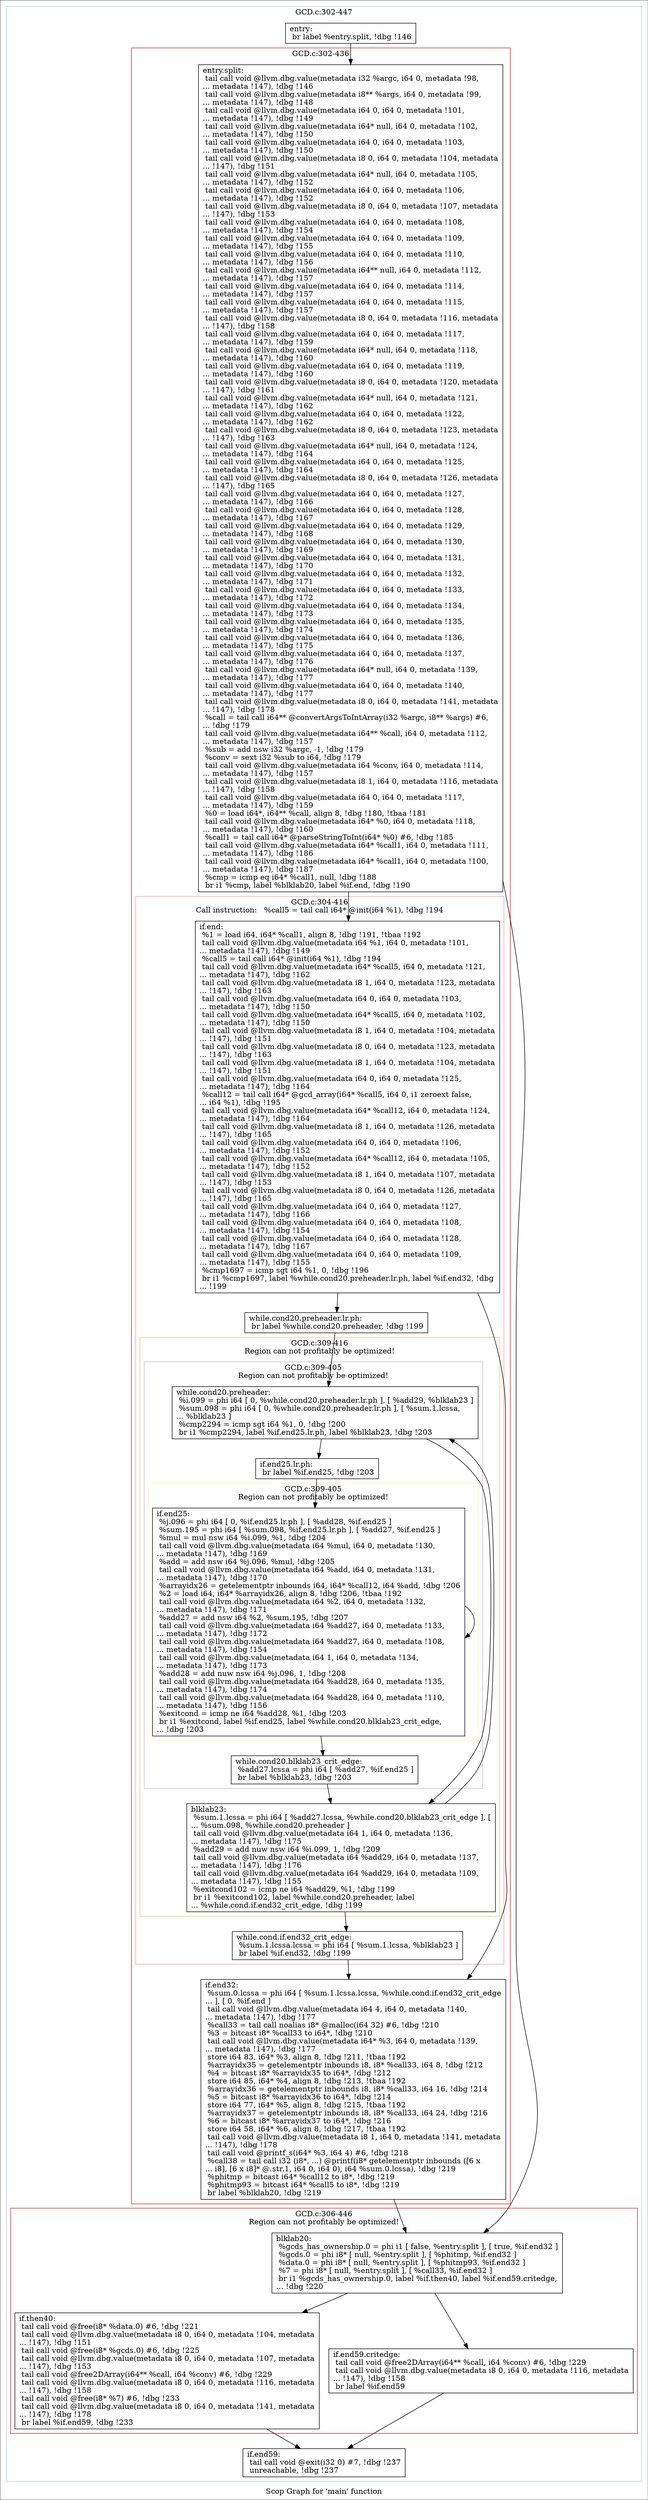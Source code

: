 digraph "Scop Graph for 'main' function" {
	label="Scop Graph for 'main' function";

	Node0x9c8f2b0 [shape=record,label="{entry:\l  br label %entry.split, !dbg !146\l}"];
	Node0x9c8f2b0 -> Node0x9ca1ca0;
	Node0x9ca1ca0 [shape=record,label="{entry.split:                                      \l  tail call void @llvm.dbg.value(metadata i32 %argc, i64 0, metadata !98,\l... metadata !147), !dbg !146\l  tail call void @llvm.dbg.value(metadata i8** %args, i64 0, metadata !99,\l... metadata !147), !dbg !148\l  tail call void @llvm.dbg.value(metadata i64 0, i64 0, metadata !101,\l... metadata !147), !dbg !149\l  tail call void @llvm.dbg.value(metadata i64* null, i64 0, metadata !102,\l... metadata !147), !dbg !150\l  tail call void @llvm.dbg.value(metadata i64 0, i64 0, metadata !103,\l... metadata !147), !dbg !150\l  tail call void @llvm.dbg.value(metadata i8 0, i64 0, metadata !104, metadata\l... !147), !dbg !151\l  tail call void @llvm.dbg.value(metadata i64* null, i64 0, metadata !105,\l... metadata !147), !dbg !152\l  tail call void @llvm.dbg.value(metadata i64 0, i64 0, metadata !106,\l... metadata !147), !dbg !152\l  tail call void @llvm.dbg.value(metadata i8 0, i64 0, metadata !107, metadata\l... !147), !dbg !153\l  tail call void @llvm.dbg.value(metadata i64 0, i64 0, metadata !108,\l... metadata !147), !dbg !154\l  tail call void @llvm.dbg.value(metadata i64 0, i64 0, metadata !109,\l... metadata !147), !dbg !155\l  tail call void @llvm.dbg.value(metadata i64 0, i64 0, metadata !110,\l... metadata !147), !dbg !156\l  tail call void @llvm.dbg.value(metadata i64** null, i64 0, metadata !112,\l... metadata !147), !dbg !157\l  tail call void @llvm.dbg.value(metadata i64 0, i64 0, metadata !114,\l... metadata !147), !dbg !157\l  tail call void @llvm.dbg.value(metadata i64 0, i64 0, metadata !115,\l... metadata !147), !dbg !157\l  tail call void @llvm.dbg.value(metadata i8 0, i64 0, metadata !116, metadata\l... !147), !dbg !158\l  tail call void @llvm.dbg.value(metadata i64 0, i64 0, metadata !117,\l... metadata !147), !dbg !159\l  tail call void @llvm.dbg.value(metadata i64* null, i64 0, metadata !118,\l... metadata !147), !dbg !160\l  tail call void @llvm.dbg.value(metadata i64 0, i64 0, metadata !119,\l... metadata !147), !dbg !160\l  tail call void @llvm.dbg.value(metadata i8 0, i64 0, metadata !120, metadata\l... !147), !dbg !161\l  tail call void @llvm.dbg.value(metadata i64* null, i64 0, metadata !121,\l... metadata !147), !dbg !162\l  tail call void @llvm.dbg.value(metadata i64 0, i64 0, metadata !122,\l... metadata !147), !dbg !162\l  tail call void @llvm.dbg.value(metadata i8 0, i64 0, metadata !123, metadata\l... !147), !dbg !163\l  tail call void @llvm.dbg.value(metadata i64* null, i64 0, metadata !124,\l... metadata !147), !dbg !164\l  tail call void @llvm.dbg.value(metadata i64 0, i64 0, metadata !125,\l... metadata !147), !dbg !164\l  tail call void @llvm.dbg.value(metadata i8 0, i64 0, metadata !126, metadata\l... !147), !dbg !165\l  tail call void @llvm.dbg.value(metadata i64 0, i64 0, metadata !127,\l... metadata !147), !dbg !166\l  tail call void @llvm.dbg.value(metadata i64 0, i64 0, metadata !128,\l... metadata !147), !dbg !167\l  tail call void @llvm.dbg.value(metadata i64 0, i64 0, metadata !129,\l... metadata !147), !dbg !168\l  tail call void @llvm.dbg.value(metadata i64 0, i64 0, metadata !130,\l... metadata !147), !dbg !169\l  tail call void @llvm.dbg.value(metadata i64 0, i64 0, metadata !131,\l... metadata !147), !dbg !170\l  tail call void @llvm.dbg.value(metadata i64 0, i64 0, metadata !132,\l... metadata !147), !dbg !171\l  tail call void @llvm.dbg.value(metadata i64 0, i64 0, metadata !133,\l... metadata !147), !dbg !172\l  tail call void @llvm.dbg.value(metadata i64 0, i64 0, metadata !134,\l... metadata !147), !dbg !173\l  tail call void @llvm.dbg.value(metadata i64 0, i64 0, metadata !135,\l... metadata !147), !dbg !174\l  tail call void @llvm.dbg.value(metadata i64 0, i64 0, metadata !136,\l... metadata !147), !dbg !175\l  tail call void @llvm.dbg.value(metadata i64 0, i64 0, metadata !137,\l... metadata !147), !dbg !176\l  tail call void @llvm.dbg.value(metadata i64* null, i64 0, metadata !139,\l... metadata !147), !dbg !177\l  tail call void @llvm.dbg.value(metadata i64 0, i64 0, metadata !140,\l... metadata !147), !dbg !177\l  tail call void @llvm.dbg.value(metadata i8 0, i64 0, metadata !141, metadata\l... !147), !dbg !178\l  %call = tail call i64** @convertArgsToIntArray(i32 %argc, i8** %args) #6,\l... !dbg !179\l  tail call void @llvm.dbg.value(metadata i64** %call, i64 0, metadata !112,\l... metadata !147), !dbg !157\l  %sub = add nsw i32 %argc, -1, !dbg !179\l  %conv = sext i32 %sub to i64, !dbg !179\l  tail call void @llvm.dbg.value(metadata i64 %conv, i64 0, metadata !114,\l... metadata !147), !dbg !157\l  tail call void @llvm.dbg.value(metadata i8 1, i64 0, metadata !116, metadata\l... !147), !dbg !158\l  tail call void @llvm.dbg.value(metadata i64 0, i64 0, metadata !117,\l... metadata !147), !dbg !159\l  %0 = load i64*, i64** %call, align 8, !dbg !180, !tbaa !181\l  tail call void @llvm.dbg.value(metadata i64* %0, i64 0, metadata !118,\l... metadata !147), !dbg !160\l  %call1 = tail call i64* @parseStringToInt(i64* %0) #6, !dbg !185\l  tail call void @llvm.dbg.value(metadata i64* %call1, i64 0, metadata !111,\l... metadata !147), !dbg !186\l  tail call void @llvm.dbg.value(metadata i64* %call1, i64 0, metadata !100,\l... metadata !147), !dbg !187\l  %cmp = icmp eq i64* %call1, null, !dbg !188\l  br i1 %cmp, label %blklab20, label %if.end, !dbg !190\l}"];
	Node0x9ca1ca0 -> Node0x9c6b540;
	Node0x9ca1ca0 -> Node0x9c824c0;
	Node0x9c6b540 [shape=record,label="{blklab20:                                         \l  %gcds_has_ownership.0 = phi i1 [ false, %entry.split ], [ true, %if.end32 ]\l  %gcds.0 = phi i8* [ null, %entry.split ], [ %phitmp, %if.end32 ]\l  %data.0 = phi i8* [ null, %entry.split ], [ %phitmp93, %if.end32 ]\l  %7 = phi i8* [ null, %entry.split ], [ %call33, %if.end32 ]\l  br i1 %gcds_has_ownership.0, label %if.then40, label %if.end59.critedge,\l... !dbg !220\l}"];
	Node0x9c6b540 -> Node0x9cb0310;
	Node0x9c6b540 -> Node0x9c50a40;
	Node0x9cb0310 [shape=record,label="{if.then40:                                        \l  tail call void @free(i8* %data.0) #6, !dbg !221\l  tail call void @llvm.dbg.value(metadata i8 0, i64 0, metadata !104, metadata\l... !147), !dbg !151\l  tail call void @free(i8* %gcds.0) #6, !dbg !225\l  tail call void @llvm.dbg.value(metadata i8 0, i64 0, metadata !107, metadata\l... !147), !dbg !153\l  tail call void @free2DArray(i64** %call, i64 %conv) #6, !dbg !229\l  tail call void @llvm.dbg.value(metadata i8 0, i64 0, metadata !116, metadata\l... !147), !dbg !158\l  tail call void @free(i8* %7) #6, !dbg !233\l  tail call void @llvm.dbg.value(metadata i8 0, i64 0, metadata !141, metadata\l... !147), !dbg !178\l  br label %if.end59, !dbg !233\l}"];
	Node0x9cb0310 -> Node0x9c7f410;
	Node0x9c7f410 [shape=record,label="{if.end59:                                         \l  tail call void @exit(i32 0) #7, !dbg !237\l  unreachable, !dbg !237\l}"];
	Node0x9c50a40 [shape=record,label="{if.end59.critedge:                                \l  tail call void @free2DArray(i64** %call, i64 %conv) #6, !dbg !229\l  tail call void @llvm.dbg.value(metadata i8 0, i64 0, metadata !116, metadata\l... !147), !dbg !158\l  br label %if.end59\l}"];
	Node0x9c50a40 -> Node0x9c7f410;
	Node0x9c824c0 [shape=record,label="{if.end:                                           \l  %1 = load i64, i64* %call1, align 8, !dbg !191, !tbaa !192\l  tail call void @llvm.dbg.value(metadata i64 %1, i64 0, metadata !101,\l... metadata !147), !dbg !149\l  %call5 = tail call i64* @init(i64 %1), !dbg !194\l  tail call void @llvm.dbg.value(metadata i64* %call5, i64 0, metadata !121,\l... metadata !147), !dbg !162\l  tail call void @llvm.dbg.value(metadata i8 1, i64 0, metadata !123, metadata\l... !147), !dbg !163\l  tail call void @llvm.dbg.value(metadata i64 0, i64 0, metadata !103,\l... metadata !147), !dbg !150\l  tail call void @llvm.dbg.value(metadata i64* %call5, i64 0, metadata !102,\l... metadata !147), !dbg !150\l  tail call void @llvm.dbg.value(metadata i8 1, i64 0, metadata !104, metadata\l... !147), !dbg !151\l  tail call void @llvm.dbg.value(metadata i8 0, i64 0, metadata !123, metadata\l... !147), !dbg !163\l  tail call void @llvm.dbg.value(metadata i8 1, i64 0, metadata !104, metadata\l... !147), !dbg !151\l  tail call void @llvm.dbg.value(metadata i64 0, i64 0, metadata !125,\l... metadata !147), !dbg !164\l  %call12 = tail call i64* @gcd_array(i64* %call5, i64 0, i1 zeroext false,\l... i64 %1), !dbg !195\l  tail call void @llvm.dbg.value(metadata i64* %call12, i64 0, metadata !124,\l... metadata !147), !dbg !164\l  tail call void @llvm.dbg.value(metadata i8 1, i64 0, metadata !126, metadata\l... !147), !dbg !165\l  tail call void @llvm.dbg.value(metadata i64 0, i64 0, metadata !106,\l... metadata !147), !dbg !152\l  tail call void @llvm.dbg.value(metadata i64* %call12, i64 0, metadata !105,\l... metadata !147), !dbg !152\l  tail call void @llvm.dbg.value(metadata i8 1, i64 0, metadata !107, metadata\l... !147), !dbg !153\l  tail call void @llvm.dbg.value(metadata i8 0, i64 0, metadata !126, metadata\l... !147), !dbg !165\l  tail call void @llvm.dbg.value(metadata i64 0, i64 0, metadata !127,\l... metadata !147), !dbg !166\l  tail call void @llvm.dbg.value(metadata i64 0, i64 0, metadata !108,\l... metadata !147), !dbg !154\l  tail call void @llvm.dbg.value(metadata i64 0, i64 0, metadata !128,\l... metadata !147), !dbg !167\l  tail call void @llvm.dbg.value(metadata i64 0, i64 0, metadata !109,\l... metadata !147), !dbg !155\l  %cmp1697 = icmp sgt i64 %1, 0, !dbg !196\l  br i1 %cmp1697, label %while.cond20.preheader.lr.ph, label %if.end32, !dbg\l... !199\l}"];
	Node0x9c824c0 -> Node0x9c7f4d0;
	Node0x9c824c0 -> Node0x9c8ffa0;
	Node0x9c7f4d0 [shape=record,label="{while.cond20.preheader.lr.ph:                     \l  br label %while.cond20.preheader, !dbg !199\l}"];
	Node0x9c7f4d0 -> Node0x9c8a890;
	Node0x9c8a890 [shape=record,label="{while.cond20.preheader:                           \l  %i.099 = phi i64 [ 0, %while.cond20.preheader.lr.ph ], [ %add29, %blklab23 ]\l  %sum.098 = phi i64 [ 0, %while.cond20.preheader.lr.ph ], [ %sum.1.lcssa,\l... %blklab23 ]\l  %cmp2294 = icmp sgt i64 %1, 0, !dbg !200\l  br i1 %cmp2294, label %if.end25.lr.ph, label %blklab23, !dbg !203\l}"];
	Node0x9c8a890 -> Node0x9c53570;
	Node0x9c8a890 -> Node0x9c7d640;
	Node0x9c53570 [shape=record,label="{if.end25.lr.ph:                                   \l  br label %if.end25, !dbg !203\l}"];
	Node0x9c53570 -> Node0x9c5ae70;
	Node0x9c5ae70 [shape=record,label="{if.end25:                                         \l  %j.096 = phi i64 [ 0, %if.end25.lr.ph ], [ %add28, %if.end25 ]\l  %sum.195 = phi i64 [ %sum.098, %if.end25.lr.ph ], [ %add27, %if.end25 ]\l  %mul = mul nsw i64 %i.099, %1, !dbg !204\l  tail call void @llvm.dbg.value(metadata i64 %mul, i64 0, metadata !130,\l... metadata !147), !dbg !169\l  %add = add nsw i64 %j.096, %mul, !dbg !205\l  tail call void @llvm.dbg.value(metadata i64 %add, i64 0, metadata !131,\l... metadata !147), !dbg !170\l  %arrayidx26 = getelementptr inbounds i64, i64* %call12, i64 %add, !dbg !206\l  %2 = load i64, i64* %arrayidx26, align 8, !dbg !206, !tbaa !192\l  tail call void @llvm.dbg.value(metadata i64 %2, i64 0, metadata !132,\l... metadata !147), !dbg !171\l  %add27 = add nsw i64 %2, %sum.195, !dbg !207\l  tail call void @llvm.dbg.value(metadata i64 %add27, i64 0, metadata !133,\l... metadata !147), !dbg !172\l  tail call void @llvm.dbg.value(metadata i64 %add27, i64 0, metadata !108,\l... metadata !147), !dbg !154\l  tail call void @llvm.dbg.value(metadata i64 1, i64 0, metadata !134,\l... metadata !147), !dbg !173\l  %add28 = add nuw nsw i64 %j.096, 1, !dbg !208\l  tail call void @llvm.dbg.value(metadata i64 %add28, i64 0, metadata !135,\l... metadata !147), !dbg !174\l  tail call void @llvm.dbg.value(metadata i64 %add28, i64 0, metadata !110,\l... metadata !147), !dbg !156\l  %exitcond = icmp ne i64 %add28, %1, !dbg !203\l  br i1 %exitcond, label %if.end25, label %while.cond20.blklab23_crit_edge,\l... !dbg !203\l}"];
	Node0x9c5ae70 -> Node0x9c5ae70[constraint=false];
	Node0x9c5ae70 -> Node0x9c73890;
	Node0x9c73890 [shape=record,label="{while.cond20.blklab23_crit_edge:                  \l  %add27.lcssa = phi i64 [ %add27, %if.end25 ]\l  br label %blklab23, !dbg !203\l}"];
	Node0x9c73890 -> Node0x9c7d640;
	Node0x9c7d640 [shape=record,label="{blklab23:                                         \l  %sum.1.lcssa = phi i64 [ %add27.lcssa, %while.cond20.blklab23_crit_edge ], [\l... %sum.098, %while.cond20.preheader ]\l  tail call void @llvm.dbg.value(metadata i64 1, i64 0, metadata !136,\l... metadata !147), !dbg !175\l  %add29 = add nuw nsw i64 %i.099, 1, !dbg !209\l  tail call void @llvm.dbg.value(metadata i64 %add29, i64 0, metadata !137,\l... metadata !147), !dbg !176\l  tail call void @llvm.dbg.value(metadata i64 %add29, i64 0, metadata !109,\l... metadata !147), !dbg !155\l  %exitcond102 = icmp ne i64 %add29, %1, !dbg !199\l  br i1 %exitcond102, label %while.cond20.preheader, label\l... %while.cond.if.end32_crit_edge, !dbg !199\l}"];
	Node0x9c7d640 -> Node0x9c8a890[constraint=false];
	Node0x9c7d640 -> Node0x9c8ab70;
	Node0x9c8ab70 [shape=record,label="{while.cond.if.end32_crit_edge:                    \l  %sum.1.lcssa.lcssa = phi i64 [ %sum.1.lcssa, %blklab23 ]\l  br label %if.end32, !dbg !199\l}"];
	Node0x9c8ab70 -> Node0x9c8ffa0;
	Node0x9c8ffa0 [shape=record,label="{if.end32:                                         \l  %sum.0.lcssa = phi i64 [ %sum.1.lcssa.lcssa, %while.cond.if.end32_crit_edge\l... ], [ 0, %if.end ]\l  tail call void @llvm.dbg.value(metadata i64 4, i64 0, metadata !140,\l... metadata !147), !dbg !177\l  %call33 = tail call noalias i8* @malloc(i64 32) #6, !dbg !210\l  %3 = bitcast i8* %call33 to i64*, !dbg !210\l  tail call void @llvm.dbg.value(metadata i64* %3, i64 0, metadata !139,\l... metadata !147), !dbg !177\l  store i64 83, i64* %3, align 8, !dbg !211, !tbaa !192\l  %arrayidx35 = getelementptr inbounds i8, i8* %call33, i64 8, !dbg !212\l  %4 = bitcast i8* %arrayidx35 to i64*, !dbg !212\l  store i64 85, i64* %4, align 8, !dbg !213, !tbaa !192\l  %arrayidx36 = getelementptr inbounds i8, i8* %call33, i64 16, !dbg !214\l  %5 = bitcast i8* %arrayidx36 to i64*, !dbg !214\l  store i64 77, i64* %5, align 8, !dbg !215, !tbaa !192\l  %arrayidx37 = getelementptr inbounds i8, i8* %call33, i64 24, !dbg !216\l  %6 = bitcast i8* %arrayidx37 to i64*, !dbg !216\l  store i64 58, i64* %6, align 8, !dbg !217, !tbaa !192\l  tail call void @llvm.dbg.value(metadata i8 1, i64 0, metadata !141, metadata\l... !147), !dbg !178\l  tail call void @printf_s(i64* %3, i64 4) #6, !dbg !218\l  %call38 = tail call i32 (i8*, ...) @printf(i8* getelementptr inbounds ([6 x\l... i8], [6 x i8]* @.str.1, i64 0, i64 0), i64 %sum.0.lcssa), !dbg !219\l  %phitmp = bitcast i64* %call12 to i8*, !dbg !219\l  %phitmp93 = bitcast i64* %call5 to i8*, !dbg !219\l  br label %blklab20, !dbg !219\l}"];
	Node0x9c8ffa0 -> Node0x9c6b540;
	colorscheme = "paired12"
        subgraph cluster_0x9c56970 {
          label = "GCD.c:302-447
";
          style = solid;
          color = 1
          subgraph cluster_0x9c6e1a0 {
            label = "GCD.c:302-436
";
            style = solid;
            color = 6
            subgraph cluster_0x9c959f0 {
              label = "GCD.c:304-416
Call instruction:   %call5 = tail call i64* @init(i64 %1), !dbg !194";
              style = solid;
              color = 5
              subgraph cluster_0x9cac870 {
                label = "GCD.c:309-416
Region can not profitably be optimized!";
                style = solid;
                color = 7
                subgraph cluster_0x9c68ec0 {
                  label = "GCD.c:309-405
Region can not profitably be optimized!";
                  style = solid;
                  color = 9
                  subgraph cluster_0x9c97860 {
                    label = "GCD.c:309-405
Region can not profitably be optimized!";
                    style = solid;
                    color = 11
                    Node0x9c5ae70;
                  }
                  Node0x9c8a890;
                  Node0x9c53570;
                  Node0x9c73890;
                }
                Node0x9c7d640;
              }
              Node0x9c824c0;
              Node0x9c7f4d0;
              Node0x9c8ab70;
            }
            Node0x9ca1ca0;
            Node0x9c8ffa0;
          }
          subgraph cluster_0x9c84750 {
            label = "GCD.c:306-446
Region can not profitably be optimized!";
            style = solid;
            color = 6
            Node0x9c6b540;
            Node0x9cb0310;
            Node0x9c50a40;
          }
          Node0x9c8f2b0;
          Node0x9c7f410;
        }
}
